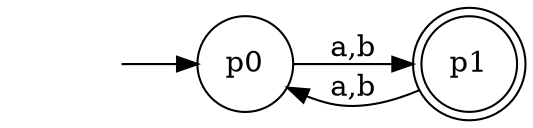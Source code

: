 digraph G {
    rankdir=LR;
    node [shape=circle, label="p0"]; p0;
    node [shape=doublecircle, label="p1"]; p1;
    node [shape=none, label=""]; 0;
    
    0 -> p0;
    p0 -> p1 [label="a,b"];
    p1 -> p0 [label="a,b"];
}